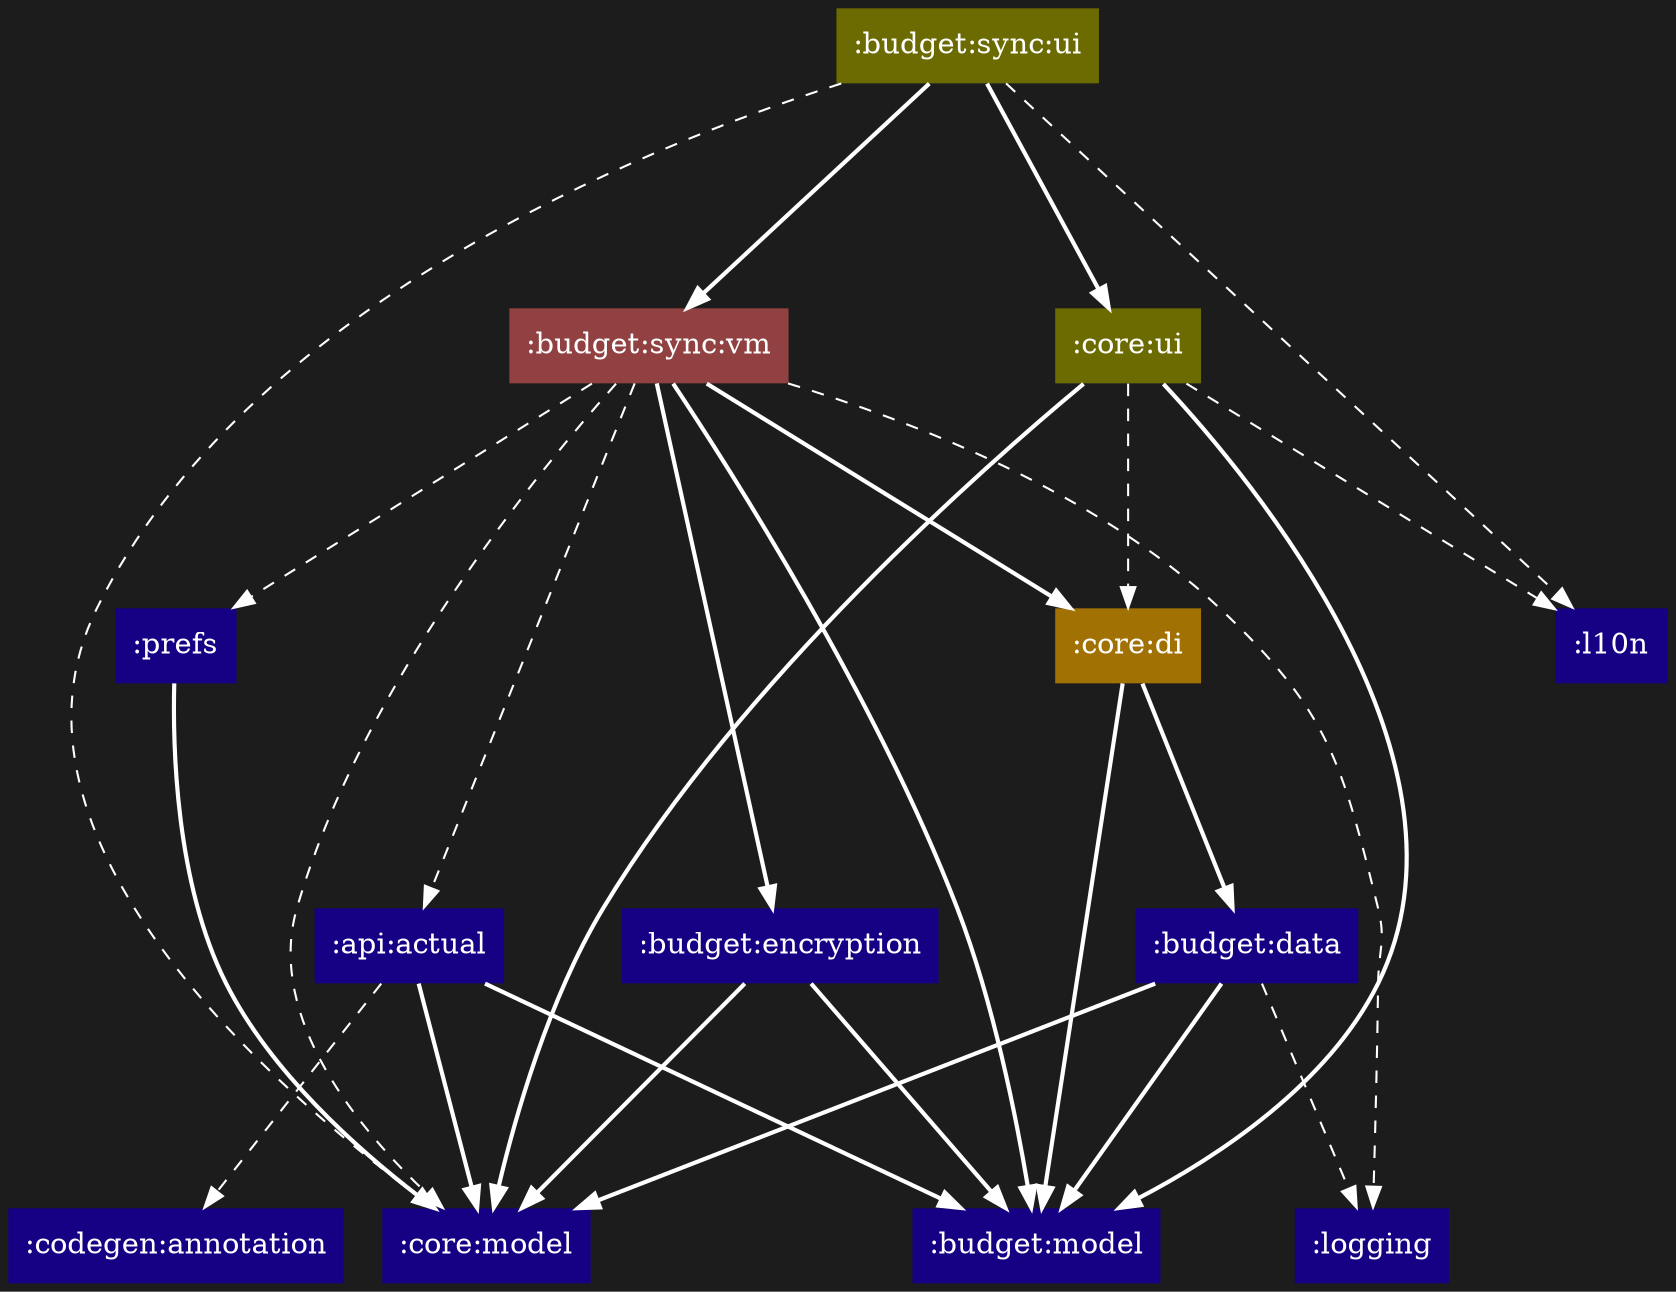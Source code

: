 digraph {
  edge [arrowhead="normal",color="white"]
  graph [layout="dot",bgcolor="#1c1c1c",rankdir="TB",ranksep="1.5"]
  node [shape="box",style="filled",fontcolor="white",color="transparent"]
  ":api:actual" [fillcolor="#160185"]
  ":budget:data" [fillcolor="#160185"]
  ":budget:encryption" [fillcolor="#160185"]
  ":budget:model" [fillcolor="#160185"]
  ":budget:sync:ui" [fillcolor="#6b6b01"]
  ":budget:sync:vm" [fillcolor="#914141"]
  ":codegen:annotation" [fillcolor="#160185"]
  ":core:di" [fillcolor="#a17103"]
  ":core:model" [fillcolor="#160185"]
  ":core:ui" [fillcolor="#6b6b01"]
  ":l10n" [fillcolor="#160185"]
  ":logging" [fillcolor="#160185"]
  ":prefs" [fillcolor="#160185"]
  ":api:actual" -> ":budget:model" [style="bold"]
  ":api:actual" -> ":codegen:annotation" [style="dashed"]
  ":api:actual" -> ":core:model" [style="bold"]
  ":budget:data" -> ":budget:model" [style="bold"]
  ":budget:data" -> ":core:model" [style="bold"]
  ":budget:data" -> ":logging" [style="dashed"]
  ":budget:encryption" -> ":budget:model" [style="bold"]
  ":budget:encryption" -> ":core:model" [style="bold"]
  ":budget:sync:ui" -> ":budget:sync:vm" [style="bold"]
  ":budget:sync:ui" -> ":core:model" [style="dashed"]
  ":budget:sync:ui" -> ":core:ui" [style="bold"]
  ":budget:sync:ui" -> ":l10n" [style="dashed"]
  ":budget:sync:vm" -> ":api:actual" [style="dashed"]
  ":budget:sync:vm" -> ":budget:encryption" [style="bold"]
  ":budget:sync:vm" -> ":budget:model" [style="bold"]
  ":budget:sync:vm" -> ":core:di" [style="bold"]
  ":budget:sync:vm" -> ":core:model" [style="dashed"]
  ":budget:sync:vm" -> ":logging" [style="dashed"]
  ":budget:sync:vm" -> ":prefs" [style="dashed"]
  ":core:di" -> ":budget:data" [style="bold"]
  ":core:di" -> ":budget:model" [style="bold"]
  ":core:ui" -> ":budget:model" [style="bold"]
  ":core:ui" -> ":core:di" [style="dashed"]
  ":core:ui" -> ":core:model" [style="bold"]
  ":core:ui" -> ":l10n" [style="dashed"]
  ":prefs" -> ":core:model" [style="bold"]
}
